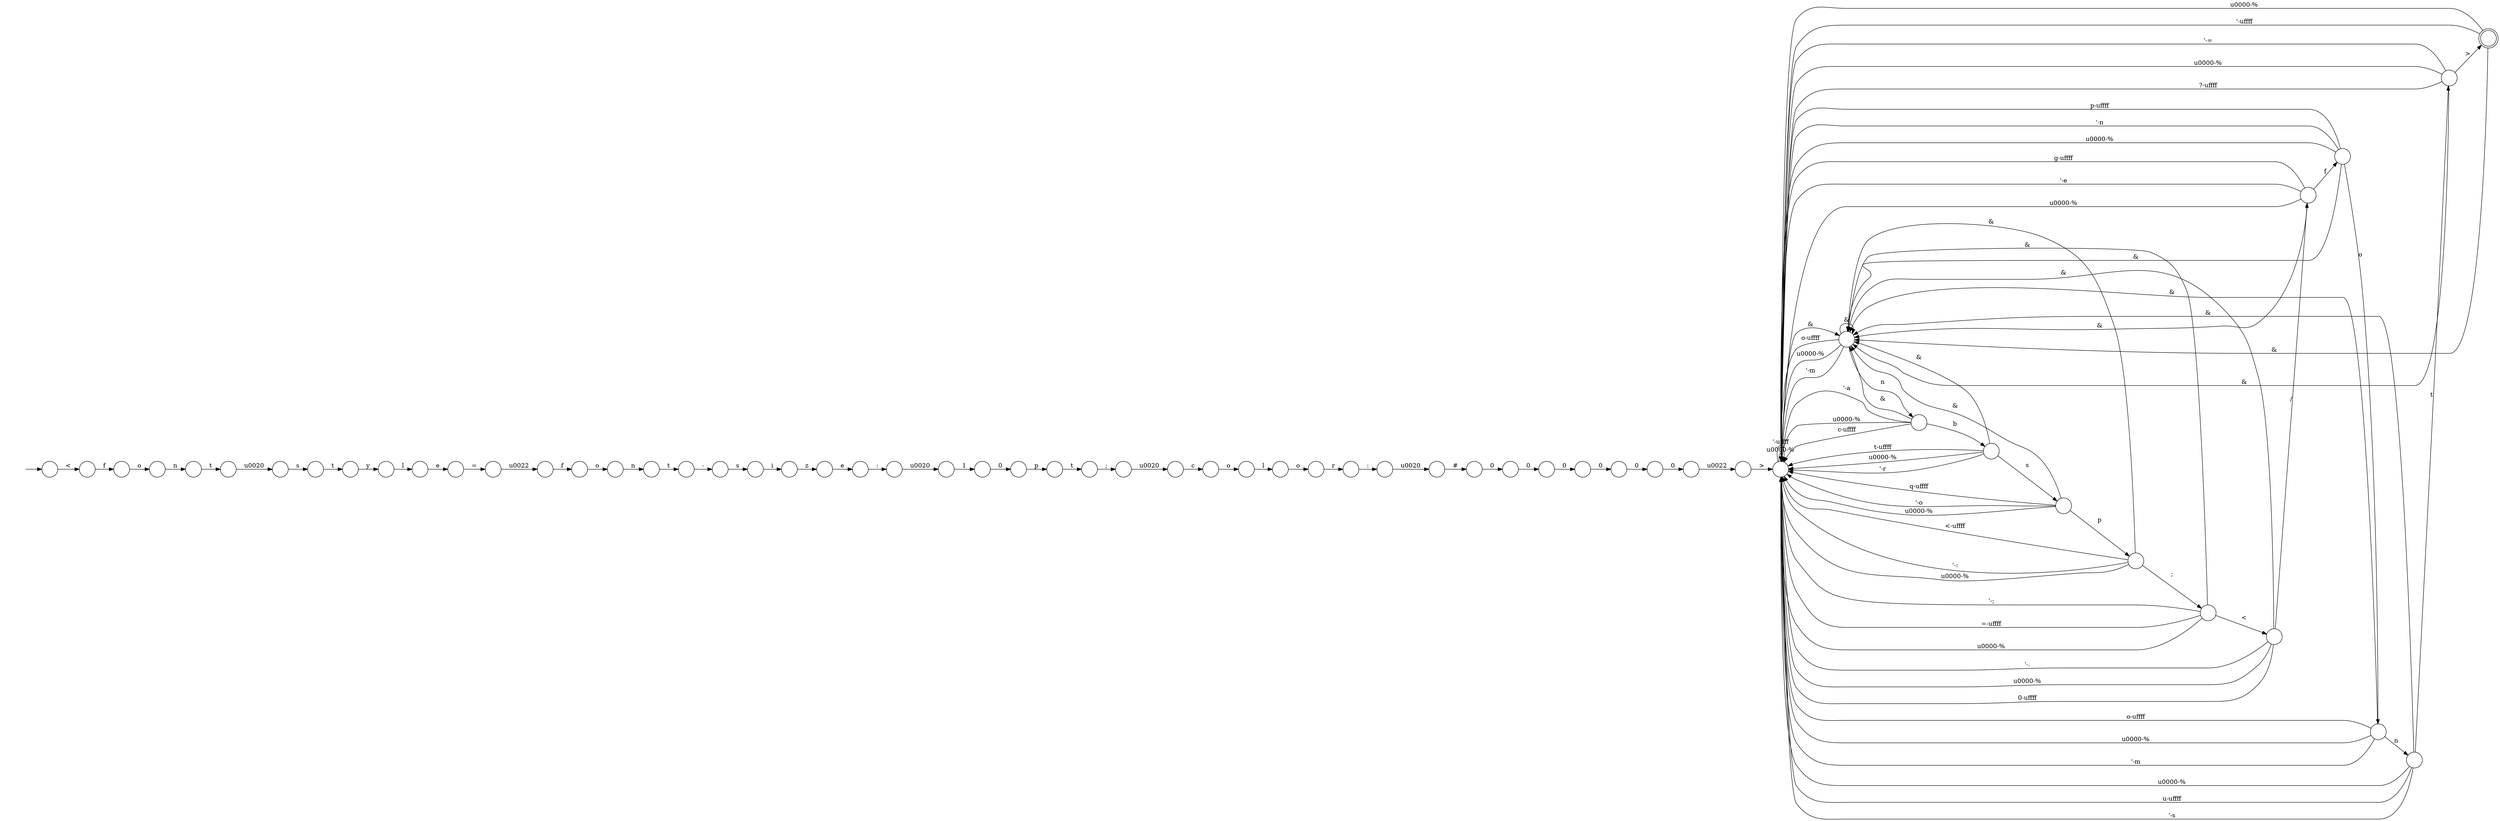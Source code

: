 digraph Automaton {
  rankdir = LR;
  0 [shape=circle,label=""];
  0 -> 11 [label="\u0022"]
  1 [shape=circle,label=""];
  1 -> 2 [label="n"]
  2 [shape=circle,label=""];
  2 -> 15 [label="t"]
  3 [shape=circle,label=""];
  3 -> 45 [label="'-a"]
  3 -> 29 [label="&"]
  3 -> 47 [label="b"]
  3 -> 45 [label="\u0000-%"]
  3 -> 45 [label="c-\uffff"]
  4 [shape=circle,label=""];
  4 -> 42 [label="t"]
  5 [shape=circle,label=""];
  5 -> 4 [label="n"]
  6 [shape=circle,label=""];
  6 -> 35 [label="0"]
  7 [shape=circle,label=""];
  7 -> 33 [label="l"]
  8 [shape=circle,label=""];
  8 -> 13 [label="1"]
  9 [shape=circle,label=""];
  initial [shape=plaintext,label=""];
  initial -> 9
  9 -> 55 [label="<"]
  10 [shape=doublecircle,label=""];
  10 -> 29 [label="&"]
  10 -> 45 [label="\u0000-%"]
  10 -> 45 [label="'-\uffff"]
  11 [shape=circle,label=""];
  11 -> 25 [label="f"]
  12 [shape=circle,label=""];
  12 -> 44 [label="s"]
  13 [shape=circle,label=""];
  13 -> 21 [label="0"]
  14 [shape=circle,label=""];
  14 -> 45 [label="p-\uffff"]
  14 -> 45 [label="'-n"]
  14 -> 29 [label="&"]
  14 -> 45 [label="\u0000-%"]
  14 -> 34 [label="o"]
  15 [shape=circle,label=""];
  15 -> 12 [label="\u0020"]
  16 [shape=circle,label=""];
  16 -> 14 [label="f"]
  16 -> 29 [label="&"]
  16 -> 45 [label="g-\uffff"]
  16 -> 45 [label="'-e"]
  16 -> 45 [label="\u0000-%"]
  17 [shape=circle,label=""];
  17 -> 28 [label="\u0020"]
  18 [shape=circle,label=""];
  18 -> 23 [label=":"]
  19 [shape=circle,label=""];
  19 -> 29 [label="&"]
  19 -> 45 [label="'-="]
  19 -> 10 [label=">"]
  19 -> 45 [label="\u0000-%"]
  19 -> 45 [label="?-\uffff"]
  20 [shape=circle,label=""];
  20 -> 1 [label="o"]
  21 [shape=circle,label=""];
  21 -> 31 [label="p"]
  22 [shape=circle,label=""];
  22 -> 26 [label="\u0022"]
  23 [shape=circle,label=""];
  23 -> 8 [label="\u0020"]
  24 [shape=circle,label=""];
  24 -> 45 [label="q-\uffff"]
  24 -> 45 [label="'-o"]
  24 -> 29 [label="&"]
  24 -> 50 [label="p"]
  24 -> 45 [label="\u0000-%"]
  25 [shape=circle,label=""];
  25 -> 5 [label="o"]
  26 [shape=circle,label=""];
  26 -> 45 [label=">"]
  27 [shape=circle,label=""];
  27 -> 18 [label="e"]
  28 [shape=circle,label=""];
  28 -> 41 [label="c"]
  29 [shape=circle,label=""];
  29 -> 3 [label="n"]
  29 -> 45 [label="o-\uffff"]
  29 -> 29 [label="&"]
  29 -> 45 [label="\u0000-%"]
  29 -> 45 [label="'-m"]
  30 [shape=circle,label=""];
  30 -> 54 [label="0"]
  31 [shape=circle,label=""];
  31 -> 53 [label="t"]
  32 [shape=circle,label=""];
  32 -> 45 [label="'-;"]
  32 -> 45 [label="=-\uffff"]
  32 -> 29 [label="&"]
  32 -> 45 [label="\u0000-%"]
  32 -> 58 [label="<"]
  33 [shape=circle,label=""];
  33 -> 38 [label="e"]
  34 [shape=circle,label=""];
  34 -> 52 [label="n"]
  34 -> 45 [label="o-\uffff"]
  34 -> 29 [label="&"]
  34 -> 45 [label="\u0000-%"]
  34 -> 45 [label="'-m"]
  35 [shape=circle,label=""];
  35 -> 49 [label="0"]
  36 [shape=circle,label=""];
  36 -> 46 [label="r"]
  37 [shape=circle,label=""];
  37 -> 59 [label="s"]
  38 [shape=circle,label=""];
  38 -> 0 [label="="]
  39 [shape=circle,label=""];
  39 -> 6 [label="#"]
  40 [shape=circle,label=""];
  40 -> 30 [label="0"]
  41 [shape=circle,label=""];
  41 -> 57 [label="o"]
  42 [shape=circle,label=""];
  42 -> 37 [label="-"]
  43 [shape=circle,label=""];
  43 -> 36 [label="o"]
  44 [shape=circle,label=""];
  44 -> 51 [label="t"]
  45 [shape=circle,label=""];
  45 -> 29 [label="&"]
  45 -> 45 [label="\u0000-%"]
  45 -> 45 [label="'-\uffff"]
  46 [shape=circle,label=""];
  46 -> 48 [label=":"]
  47 [shape=circle,label=""];
  47 -> 29 [label="&"]
  47 -> 24 [label="s"]
  47 -> 45 [label="t-\uffff"]
  47 -> 45 [label="\u0000-%"]
  47 -> 45 [label="'-r"]
  48 [shape=circle,label=""];
  48 -> 39 [label="\u0020"]
  49 [shape=circle,label=""];
  49 -> 40 [label="0"]
  50 [shape=circle,label=""];
  50 -> 45 [label="<-\uffff"]
  50 -> 45 [label="'-:"]
  50 -> 29 [label="&"]
  50 -> 32 [label=";"]
  50 -> 45 [label="\u0000-%"]
  51 [shape=circle,label=""];
  51 -> 7 [label="y"]
  52 [shape=circle,label=""];
  52 -> 29 [label="&"]
  52 -> 19 [label="t"]
  52 -> 45 [label="\u0000-%"]
  52 -> 45 [label="u-\uffff"]
  52 -> 45 [label="'-s"]
  53 [shape=circle,label=""];
  53 -> 17 [label=";"]
  54 [shape=circle,label=""];
  54 -> 22 [label="0"]
  55 [shape=circle,label=""];
  55 -> 20 [label="f"]
  56 [shape=circle,label=""];
  56 -> 27 [label="z"]
  57 [shape=circle,label=""];
  57 -> 43 [label="l"]
  58 [shape=circle,label=""];
  58 -> 45 [label="'-."]
  58 -> 29 [label="&"]
  58 -> 16 [label="/"]
  58 -> 45 [label="\u0000-%"]
  58 -> 45 [label="0-\uffff"]
  59 [shape=circle,label=""];
  59 -> 56 [label="i"]
}

